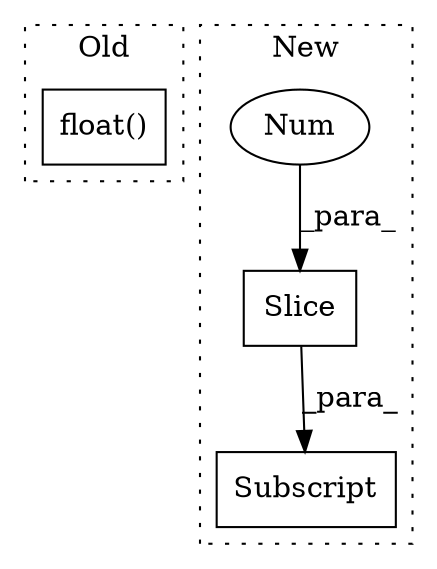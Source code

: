 digraph G {
subgraph cluster0 {
1 [label="float()" a="75" s="966" l="13" shape="box"];
label = "Old";
style="dotted";
}
subgraph cluster1 {
2 [label="Slice" a="80" s="1047" l="1" shape="box"];
3 [label="Num" a="76" s="1047" l="1" shape="ellipse"];
4 [label="Subscript" a="63" s="1038,0" l="18,0" shape="box"];
label = "New";
style="dotted";
}
2 -> 4 [label="_para_"];
3 -> 2 [label="_para_"];
}